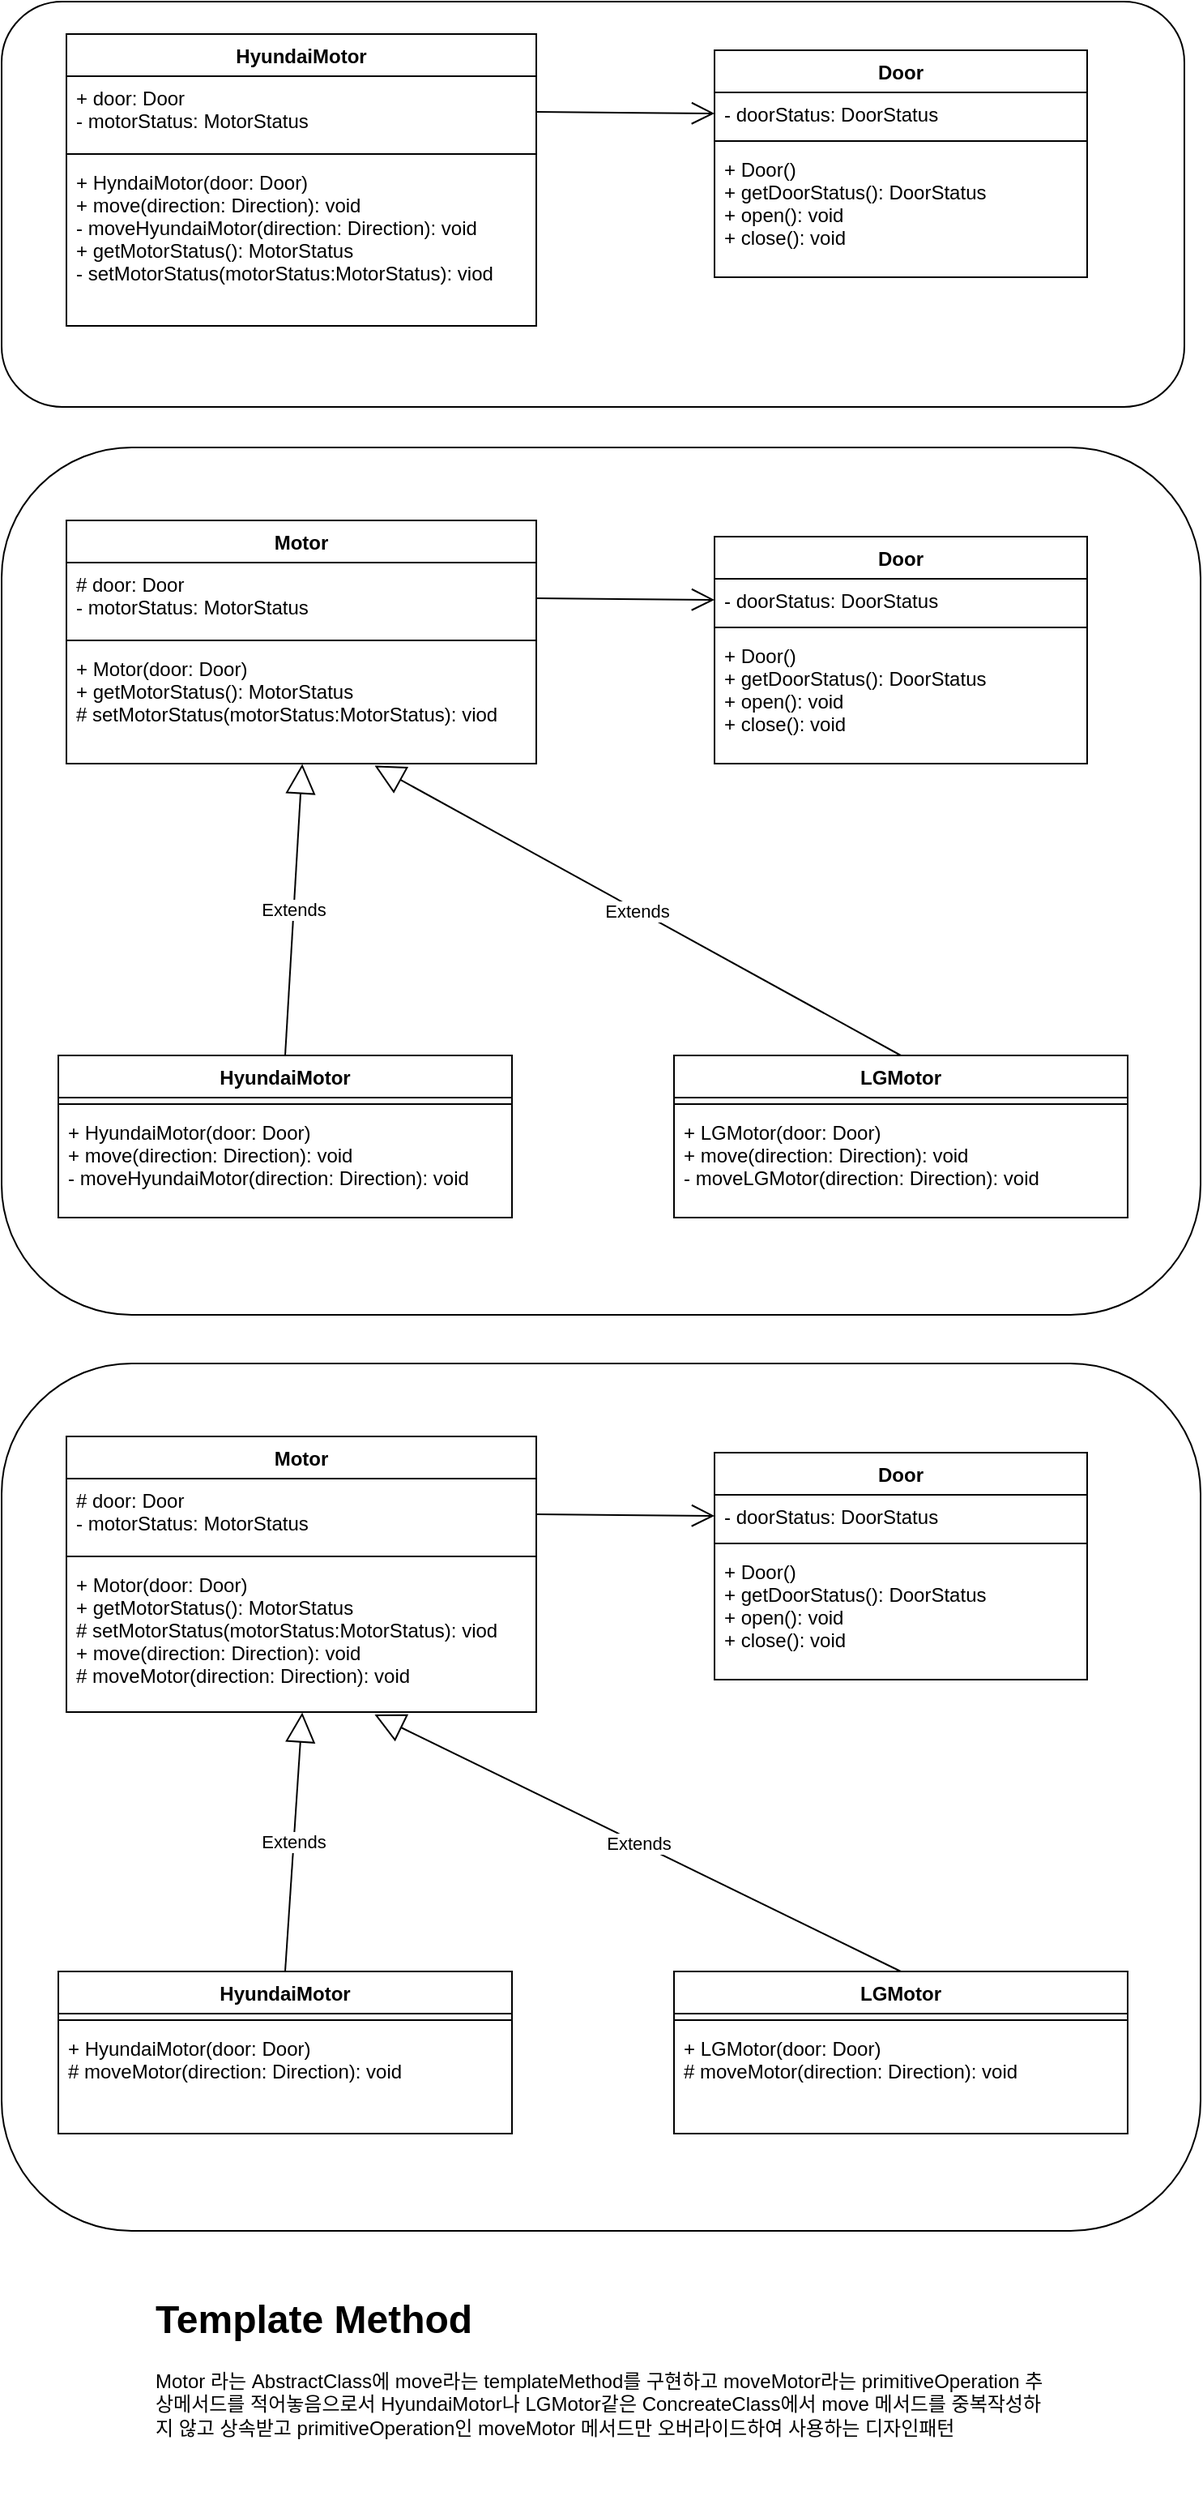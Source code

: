 <mxfile version="14.1.8" type="device"><diagram id="C5RBs43oDa-KdzZeNtuy" name="Page-1"><mxGraphModel dx="830" dy="994" grid="1" gridSize="10" guides="1" tooltips="1" connect="1" arrows="1" fold="1" page="1" pageScale="1" pageWidth="827" pageHeight="1169" math="0" shadow="0"><root><mxCell id="WIyWlLk6GJQsqaUBKTNV-0"/><mxCell id="WIyWlLk6GJQsqaUBKTNV-1" parent="WIyWlLk6GJQsqaUBKTNV-0"/><mxCell id="OOVNHXYWAsYpW_ImbFrV-38" value="" style="rounded=1;whiteSpace=wrap;html=1;" vertex="1" parent="WIyWlLk6GJQsqaUBKTNV-1"><mxGeometry x="20" y="305" width="740" height="535" as="geometry"/></mxCell><mxCell id="OOVNHXYWAsYpW_ImbFrV-37" value="" style="rounded=1;whiteSpace=wrap;html=1;" vertex="1" parent="WIyWlLk6GJQsqaUBKTNV-1"><mxGeometry x="20" y="30" width="730" height="250" as="geometry"/></mxCell><mxCell id="OOVNHXYWAsYpW_ImbFrV-8" value="HyundaiMotor" style="swimlane;fontStyle=1;align=center;verticalAlign=top;childLayout=stackLayout;horizontal=1;startSize=26;horizontalStack=0;resizeParent=1;resizeParentMax=0;resizeLast=0;collapsible=1;marginBottom=0;" vertex="1" parent="WIyWlLk6GJQsqaUBKTNV-1"><mxGeometry x="60" y="50" width="290" height="180" as="geometry"/></mxCell><mxCell id="OOVNHXYWAsYpW_ImbFrV-9" value="+ door: Door&#10;- motorStatus: MotorStatus" style="text;strokeColor=none;fillColor=none;align=left;verticalAlign=top;spacingLeft=4;spacingRight=4;overflow=hidden;rotatable=0;points=[[0,0.5],[1,0.5]];portConstraint=eastwest;" vertex="1" parent="OOVNHXYWAsYpW_ImbFrV-8"><mxGeometry y="26" width="290" height="44" as="geometry"/></mxCell><mxCell id="OOVNHXYWAsYpW_ImbFrV-10" value="" style="line;strokeWidth=1;fillColor=none;align=left;verticalAlign=middle;spacingTop=-1;spacingLeft=3;spacingRight=3;rotatable=0;labelPosition=right;points=[];portConstraint=eastwest;" vertex="1" parent="OOVNHXYWAsYpW_ImbFrV-8"><mxGeometry y="70" width="290" height="8" as="geometry"/></mxCell><mxCell id="OOVNHXYWAsYpW_ImbFrV-11" value="+ HyndaiMotor(door: Door)&#10;+ move(direction: Direction): void&#10;- moveHyundaiMotor(direction: Direction): void&#10;+ getMotorStatus(): MotorStatus&#10;- setMotorStatus(motorStatus:MotorStatus): viod" style="text;strokeColor=none;fillColor=none;align=left;verticalAlign=top;spacingLeft=4;spacingRight=4;overflow=hidden;rotatable=0;points=[[0,0.5],[1,0.5]];portConstraint=eastwest;" vertex="1" parent="OOVNHXYWAsYpW_ImbFrV-8"><mxGeometry y="78" width="290" height="102" as="geometry"/></mxCell><mxCell id="OOVNHXYWAsYpW_ImbFrV-12" value="Door" style="swimlane;fontStyle=1;align=center;verticalAlign=top;childLayout=stackLayout;horizontal=1;startSize=26;horizontalStack=0;resizeParent=1;resizeParentMax=0;resizeLast=0;collapsible=1;marginBottom=0;" vertex="1" parent="WIyWlLk6GJQsqaUBKTNV-1"><mxGeometry x="460" y="60" width="230" height="140" as="geometry"/></mxCell><mxCell id="OOVNHXYWAsYpW_ImbFrV-13" value="- doorStatus: DoorStatus" style="text;strokeColor=none;fillColor=none;align=left;verticalAlign=top;spacingLeft=4;spacingRight=4;overflow=hidden;rotatable=0;points=[[0,0.5],[1,0.5]];portConstraint=eastwest;" vertex="1" parent="OOVNHXYWAsYpW_ImbFrV-12"><mxGeometry y="26" width="230" height="26" as="geometry"/></mxCell><mxCell id="OOVNHXYWAsYpW_ImbFrV-14" value="" style="line;strokeWidth=1;fillColor=none;align=left;verticalAlign=middle;spacingTop=-1;spacingLeft=3;spacingRight=3;rotatable=0;labelPosition=right;points=[];portConstraint=eastwest;" vertex="1" parent="OOVNHXYWAsYpW_ImbFrV-12"><mxGeometry y="52" width="230" height="8" as="geometry"/></mxCell><mxCell id="OOVNHXYWAsYpW_ImbFrV-15" value="+ Door()&#10;+ getDoorStatus(): DoorStatus&#10;+ open(): void&#10;+ close(): void" style="text;strokeColor=none;fillColor=none;align=left;verticalAlign=top;spacingLeft=4;spacingRight=4;overflow=hidden;rotatable=0;points=[[0,0.5],[1,0.5]];portConstraint=eastwest;" vertex="1" parent="OOVNHXYWAsYpW_ImbFrV-12"><mxGeometry y="60" width="230" height="80" as="geometry"/></mxCell><mxCell id="OOVNHXYWAsYpW_ImbFrV-16" value="" style="endArrow=open;endFill=1;endSize=12;html=1;exitX=1;exitY=0.5;exitDx=0;exitDy=0;entryX=0;entryY=0.5;entryDx=0;entryDy=0;" edge="1" parent="WIyWlLk6GJQsqaUBKTNV-1" source="OOVNHXYWAsYpW_ImbFrV-9" target="OOVNHXYWAsYpW_ImbFrV-13"><mxGeometry width="160" relative="1" as="geometry"><mxPoint x="290" y="190" as="sourcePoint"/><mxPoint x="450" y="190" as="targetPoint"/></mxGeometry></mxCell><mxCell id="OOVNHXYWAsYpW_ImbFrV-17" value="Motor" style="swimlane;fontStyle=1;align=center;verticalAlign=top;childLayout=stackLayout;horizontal=1;startSize=26;horizontalStack=0;resizeParent=1;resizeParentMax=0;resizeLast=0;collapsible=1;marginBottom=0;" vertex="1" parent="WIyWlLk6GJQsqaUBKTNV-1"><mxGeometry x="60" y="350" width="290" height="150" as="geometry"/></mxCell><mxCell id="OOVNHXYWAsYpW_ImbFrV-18" value="# door: Door&#10;- motorStatus: MotorStatus" style="text;strokeColor=none;fillColor=none;align=left;verticalAlign=top;spacingLeft=4;spacingRight=4;overflow=hidden;rotatable=0;points=[[0,0.5],[1,0.5]];portConstraint=eastwest;" vertex="1" parent="OOVNHXYWAsYpW_ImbFrV-17"><mxGeometry y="26" width="290" height="44" as="geometry"/></mxCell><mxCell id="OOVNHXYWAsYpW_ImbFrV-19" value="" style="line;strokeWidth=1;fillColor=none;align=left;verticalAlign=middle;spacingTop=-1;spacingLeft=3;spacingRight=3;rotatable=0;labelPosition=right;points=[];portConstraint=eastwest;" vertex="1" parent="OOVNHXYWAsYpW_ImbFrV-17"><mxGeometry y="70" width="290" height="8" as="geometry"/></mxCell><mxCell id="OOVNHXYWAsYpW_ImbFrV-20" value="+ Motor(door: Door)&#10;+ getMotorStatus(): MotorStatus&#10;# setMotorStatus(motorStatus:MotorStatus): viod" style="text;strokeColor=none;fillColor=none;align=left;verticalAlign=top;spacingLeft=4;spacingRight=4;overflow=hidden;rotatable=0;points=[[0,0.5],[1,0.5]];portConstraint=eastwest;" vertex="1" parent="OOVNHXYWAsYpW_ImbFrV-17"><mxGeometry y="78" width="290" height="72" as="geometry"/></mxCell><mxCell id="OOVNHXYWAsYpW_ImbFrV-21" value="Door" style="swimlane;fontStyle=1;align=center;verticalAlign=top;childLayout=stackLayout;horizontal=1;startSize=26;horizontalStack=0;resizeParent=1;resizeParentMax=0;resizeLast=0;collapsible=1;marginBottom=0;" vertex="1" parent="WIyWlLk6GJQsqaUBKTNV-1"><mxGeometry x="460" y="360" width="230" height="140" as="geometry"/></mxCell><mxCell id="OOVNHXYWAsYpW_ImbFrV-22" value="- doorStatus: DoorStatus" style="text;strokeColor=none;fillColor=none;align=left;verticalAlign=top;spacingLeft=4;spacingRight=4;overflow=hidden;rotatable=0;points=[[0,0.5],[1,0.5]];portConstraint=eastwest;" vertex="1" parent="OOVNHXYWAsYpW_ImbFrV-21"><mxGeometry y="26" width="230" height="26" as="geometry"/></mxCell><mxCell id="OOVNHXYWAsYpW_ImbFrV-23" value="" style="line;strokeWidth=1;fillColor=none;align=left;verticalAlign=middle;spacingTop=-1;spacingLeft=3;spacingRight=3;rotatable=0;labelPosition=right;points=[];portConstraint=eastwest;" vertex="1" parent="OOVNHXYWAsYpW_ImbFrV-21"><mxGeometry y="52" width="230" height="8" as="geometry"/></mxCell><mxCell id="OOVNHXYWAsYpW_ImbFrV-24" value="+ Door()&#10;+ getDoorStatus(): DoorStatus&#10;+ open(): void&#10;+ close(): void" style="text;strokeColor=none;fillColor=none;align=left;verticalAlign=top;spacingLeft=4;spacingRight=4;overflow=hidden;rotatable=0;points=[[0,0.5],[1,0.5]];portConstraint=eastwest;" vertex="1" parent="OOVNHXYWAsYpW_ImbFrV-21"><mxGeometry y="60" width="230" height="80" as="geometry"/></mxCell><mxCell id="OOVNHXYWAsYpW_ImbFrV-25" value="" style="endArrow=open;endFill=1;endSize=12;html=1;exitX=1;exitY=0.5;exitDx=0;exitDy=0;entryX=0;entryY=0.5;entryDx=0;entryDy=0;" edge="1" parent="WIyWlLk6GJQsqaUBKTNV-1" source="OOVNHXYWAsYpW_ImbFrV-18" target="OOVNHXYWAsYpW_ImbFrV-22"><mxGeometry width="160" relative="1" as="geometry"><mxPoint x="290" y="490" as="sourcePoint"/><mxPoint x="450" y="490" as="targetPoint"/></mxGeometry></mxCell><mxCell id="OOVNHXYWAsYpW_ImbFrV-26" value="HyundaiMotor" style="swimlane;fontStyle=1;align=center;verticalAlign=top;childLayout=stackLayout;horizontal=1;startSize=26;horizontalStack=0;resizeParent=1;resizeParentMax=0;resizeLast=0;collapsible=1;marginBottom=0;" vertex="1" parent="WIyWlLk6GJQsqaUBKTNV-1"><mxGeometry x="55" y="680" width="280" height="100" as="geometry"/></mxCell><mxCell id="OOVNHXYWAsYpW_ImbFrV-28" value="" style="line;strokeWidth=1;fillColor=none;align=left;verticalAlign=middle;spacingTop=-1;spacingLeft=3;spacingRight=3;rotatable=0;labelPosition=right;points=[];portConstraint=eastwest;" vertex="1" parent="OOVNHXYWAsYpW_ImbFrV-26"><mxGeometry y="26" width="280" height="8" as="geometry"/></mxCell><mxCell id="OOVNHXYWAsYpW_ImbFrV-29" value="+ HyundaiMotor(door: Door)&#10;+ move(direction: Direction): void&#10;- moveHyundaiMotor(direction: Direction): void" style="text;strokeColor=none;fillColor=none;align=left;verticalAlign=top;spacingLeft=4;spacingRight=4;overflow=hidden;rotatable=0;points=[[0,0.5],[1,0.5]];portConstraint=eastwest;" vertex="1" parent="OOVNHXYWAsYpW_ImbFrV-26"><mxGeometry y="34" width="280" height="66" as="geometry"/></mxCell><mxCell id="OOVNHXYWAsYpW_ImbFrV-30" value="LGMotor" style="swimlane;fontStyle=1;align=center;verticalAlign=top;childLayout=stackLayout;horizontal=1;startSize=26;horizontalStack=0;resizeParent=1;resizeParentMax=0;resizeLast=0;collapsible=1;marginBottom=0;" vertex="1" parent="WIyWlLk6GJQsqaUBKTNV-1"><mxGeometry x="435" y="680" width="280" height="100" as="geometry"/></mxCell><mxCell id="OOVNHXYWAsYpW_ImbFrV-31" value="" style="line;strokeWidth=1;fillColor=none;align=left;verticalAlign=middle;spacingTop=-1;spacingLeft=3;spacingRight=3;rotatable=0;labelPosition=right;points=[];portConstraint=eastwest;" vertex="1" parent="OOVNHXYWAsYpW_ImbFrV-30"><mxGeometry y="26" width="280" height="8" as="geometry"/></mxCell><mxCell id="OOVNHXYWAsYpW_ImbFrV-32" value="+ LGMotor(door: Door)&#10;+ move(direction: Direction): void&#10;- moveLGMotor(direction: Direction): void" style="text;strokeColor=none;fillColor=none;align=left;verticalAlign=top;spacingLeft=4;spacingRight=4;overflow=hidden;rotatable=0;points=[[0,0.5],[1,0.5]];portConstraint=eastwest;" vertex="1" parent="OOVNHXYWAsYpW_ImbFrV-30"><mxGeometry y="34" width="280" height="66" as="geometry"/></mxCell><mxCell id="OOVNHXYWAsYpW_ImbFrV-33" value="Extends" style="endArrow=block;endSize=16;endFill=0;html=1;exitX=0.5;exitY=0;exitDx=0;exitDy=0;entryX=0.502;entryY=1.003;entryDx=0;entryDy=0;entryPerimeter=0;" edge="1" parent="WIyWlLk6GJQsqaUBKTNV-1" source="OOVNHXYWAsYpW_ImbFrV-26" target="OOVNHXYWAsYpW_ImbFrV-20"><mxGeometry width="160" relative="1" as="geometry"><mxPoint x="310" y="290" as="sourcePoint"/><mxPoint x="470" y="290" as="targetPoint"/></mxGeometry></mxCell><mxCell id="OOVNHXYWAsYpW_ImbFrV-35" value="Extends" style="endArrow=block;endSize=16;endFill=0;html=1;exitX=0.5;exitY=0;exitDx=0;exitDy=0;entryX=0.656;entryY=1.017;entryDx=0;entryDy=0;entryPerimeter=0;" edge="1" parent="WIyWlLk6GJQsqaUBKTNV-1" source="OOVNHXYWAsYpW_ImbFrV-30" target="OOVNHXYWAsYpW_ImbFrV-20"><mxGeometry width="160" relative="1" as="geometry"><mxPoint x="310" y="290" as="sourcePoint"/><mxPoint x="470" y="290" as="targetPoint"/></mxGeometry></mxCell><mxCell id="OOVNHXYWAsYpW_ImbFrV-39" value="" style="rounded=1;whiteSpace=wrap;html=1;" vertex="1" parent="WIyWlLk6GJQsqaUBKTNV-1"><mxGeometry x="20" y="870" width="740" height="535" as="geometry"/></mxCell><mxCell id="OOVNHXYWAsYpW_ImbFrV-40" value="Motor" style="swimlane;fontStyle=1;align=center;verticalAlign=top;childLayout=stackLayout;horizontal=1;startSize=26;horizontalStack=0;resizeParent=1;resizeParentMax=0;resizeLast=0;collapsible=1;marginBottom=0;" vertex="1" parent="WIyWlLk6GJQsqaUBKTNV-1"><mxGeometry x="60" y="915" width="290" height="170" as="geometry"/></mxCell><mxCell id="OOVNHXYWAsYpW_ImbFrV-41" value="# door: Door&#10;- motorStatus: MotorStatus" style="text;strokeColor=none;fillColor=none;align=left;verticalAlign=top;spacingLeft=4;spacingRight=4;overflow=hidden;rotatable=0;points=[[0,0.5],[1,0.5]];portConstraint=eastwest;" vertex="1" parent="OOVNHXYWAsYpW_ImbFrV-40"><mxGeometry y="26" width="290" height="44" as="geometry"/></mxCell><mxCell id="OOVNHXYWAsYpW_ImbFrV-42" value="" style="line;strokeWidth=1;fillColor=none;align=left;verticalAlign=middle;spacingTop=-1;spacingLeft=3;spacingRight=3;rotatable=0;labelPosition=right;points=[];portConstraint=eastwest;" vertex="1" parent="OOVNHXYWAsYpW_ImbFrV-40"><mxGeometry y="70" width="290" height="8" as="geometry"/></mxCell><mxCell id="OOVNHXYWAsYpW_ImbFrV-43" value="+ Motor(door: Door)&#10;+ getMotorStatus(): MotorStatus&#10;# setMotorStatus(motorStatus:MotorStatus): viod&#10;+ move(direction: Direction): void&#10;# moveMotor(direction: Direction): void" style="text;strokeColor=none;fillColor=none;align=left;verticalAlign=top;spacingLeft=4;spacingRight=4;overflow=hidden;rotatable=0;points=[[0,0.5],[1,0.5]];portConstraint=eastwest;" vertex="1" parent="OOVNHXYWAsYpW_ImbFrV-40"><mxGeometry y="78" width="290" height="92" as="geometry"/></mxCell><mxCell id="OOVNHXYWAsYpW_ImbFrV-44" value="Door" style="swimlane;fontStyle=1;align=center;verticalAlign=top;childLayout=stackLayout;horizontal=1;startSize=26;horizontalStack=0;resizeParent=1;resizeParentMax=0;resizeLast=0;collapsible=1;marginBottom=0;" vertex="1" parent="WIyWlLk6GJQsqaUBKTNV-1"><mxGeometry x="460" y="925" width="230" height="140" as="geometry"/></mxCell><mxCell id="OOVNHXYWAsYpW_ImbFrV-45" value="- doorStatus: DoorStatus" style="text;strokeColor=none;fillColor=none;align=left;verticalAlign=top;spacingLeft=4;spacingRight=4;overflow=hidden;rotatable=0;points=[[0,0.5],[1,0.5]];portConstraint=eastwest;" vertex="1" parent="OOVNHXYWAsYpW_ImbFrV-44"><mxGeometry y="26" width="230" height="26" as="geometry"/></mxCell><mxCell id="OOVNHXYWAsYpW_ImbFrV-46" value="" style="line;strokeWidth=1;fillColor=none;align=left;verticalAlign=middle;spacingTop=-1;spacingLeft=3;spacingRight=3;rotatable=0;labelPosition=right;points=[];portConstraint=eastwest;" vertex="1" parent="OOVNHXYWAsYpW_ImbFrV-44"><mxGeometry y="52" width="230" height="8" as="geometry"/></mxCell><mxCell id="OOVNHXYWAsYpW_ImbFrV-47" value="+ Door()&#10;+ getDoorStatus(): DoorStatus&#10;+ open(): void&#10;+ close(): void" style="text;strokeColor=none;fillColor=none;align=left;verticalAlign=top;spacingLeft=4;spacingRight=4;overflow=hidden;rotatable=0;points=[[0,0.5],[1,0.5]];portConstraint=eastwest;" vertex="1" parent="OOVNHXYWAsYpW_ImbFrV-44"><mxGeometry y="60" width="230" height="80" as="geometry"/></mxCell><mxCell id="OOVNHXYWAsYpW_ImbFrV-48" value="" style="endArrow=open;endFill=1;endSize=12;html=1;exitX=1;exitY=0.5;exitDx=0;exitDy=0;entryX=0;entryY=0.5;entryDx=0;entryDy=0;" edge="1" parent="WIyWlLk6GJQsqaUBKTNV-1" source="OOVNHXYWAsYpW_ImbFrV-41" target="OOVNHXYWAsYpW_ImbFrV-45"><mxGeometry width="160" relative="1" as="geometry"><mxPoint x="290" y="1055" as="sourcePoint"/><mxPoint x="450" y="1055" as="targetPoint"/></mxGeometry></mxCell><mxCell id="OOVNHXYWAsYpW_ImbFrV-49" value="HyundaiMotor" style="swimlane;fontStyle=1;align=center;verticalAlign=top;childLayout=stackLayout;horizontal=1;startSize=26;horizontalStack=0;resizeParent=1;resizeParentMax=0;resizeLast=0;collapsible=1;marginBottom=0;" vertex="1" parent="WIyWlLk6GJQsqaUBKTNV-1"><mxGeometry x="55" y="1245" width="280" height="100" as="geometry"/></mxCell><mxCell id="OOVNHXYWAsYpW_ImbFrV-50" value="" style="line;strokeWidth=1;fillColor=none;align=left;verticalAlign=middle;spacingTop=-1;spacingLeft=3;spacingRight=3;rotatable=0;labelPosition=right;points=[];portConstraint=eastwest;" vertex="1" parent="OOVNHXYWAsYpW_ImbFrV-49"><mxGeometry y="26" width="280" height="8" as="geometry"/></mxCell><mxCell id="OOVNHXYWAsYpW_ImbFrV-51" value="+ HyundaiMotor(door: Door)&#10;# moveMotor(direction: Direction): void" style="text;strokeColor=none;fillColor=none;align=left;verticalAlign=top;spacingLeft=4;spacingRight=4;overflow=hidden;rotatable=0;points=[[0,0.5],[1,0.5]];portConstraint=eastwest;" vertex="1" parent="OOVNHXYWAsYpW_ImbFrV-49"><mxGeometry y="34" width="280" height="66" as="geometry"/></mxCell><mxCell id="OOVNHXYWAsYpW_ImbFrV-52" value="LGMotor" style="swimlane;fontStyle=1;align=center;verticalAlign=top;childLayout=stackLayout;horizontal=1;startSize=26;horizontalStack=0;resizeParent=1;resizeParentMax=0;resizeLast=0;collapsible=1;marginBottom=0;" vertex="1" parent="WIyWlLk6GJQsqaUBKTNV-1"><mxGeometry x="435" y="1245" width="280" height="100" as="geometry"/></mxCell><mxCell id="OOVNHXYWAsYpW_ImbFrV-53" value="" style="line;strokeWidth=1;fillColor=none;align=left;verticalAlign=middle;spacingTop=-1;spacingLeft=3;spacingRight=3;rotatable=0;labelPosition=right;points=[];portConstraint=eastwest;" vertex="1" parent="OOVNHXYWAsYpW_ImbFrV-52"><mxGeometry y="26" width="280" height="8" as="geometry"/></mxCell><mxCell id="OOVNHXYWAsYpW_ImbFrV-54" value="+ LGMotor(door: Door)&#10;# moveMotor(direction: Direction): void" style="text;strokeColor=none;fillColor=none;align=left;verticalAlign=top;spacingLeft=4;spacingRight=4;overflow=hidden;rotatable=0;points=[[0,0.5],[1,0.5]];portConstraint=eastwest;" vertex="1" parent="OOVNHXYWAsYpW_ImbFrV-52"><mxGeometry y="34" width="280" height="66" as="geometry"/></mxCell><mxCell id="OOVNHXYWAsYpW_ImbFrV-55" value="Extends" style="endArrow=block;endSize=16;endFill=0;html=1;exitX=0.5;exitY=0;exitDx=0;exitDy=0;entryX=0.502;entryY=1.003;entryDx=0;entryDy=0;entryPerimeter=0;" edge="1" parent="WIyWlLk6GJQsqaUBKTNV-1" source="OOVNHXYWAsYpW_ImbFrV-49" target="OOVNHXYWAsYpW_ImbFrV-43"><mxGeometry width="160" relative="1" as="geometry"><mxPoint x="310" y="855" as="sourcePoint"/><mxPoint x="470" y="855" as="targetPoint"/></mxGeometry></mxCell><mxCell id="OOVNHXYWAsYpW_ImbFrV-56" value="Extends" style="endArrow=block;endSize=16;endFill=0;html=1;exitX=0.5;exitY=0;exitDx=0;exitDy=0;entryX=0.656;entryY=1.017;entryDx=0;entryDy=0;entryPerimeter=0;" edge="1" parent="WIyWlLk6GJQsqaUBKTNV-1" source="OOVNHXYWAsYpW_ImbFrV-52" target="OOVNHXYWAsYpW_ImbFrV-43"><mxGeometry width="160" relative="1" as="geometry"><mxPoint x="310" y="855" as="sourcePoint"/><mxPoint x="470" y="855" as="targetPoint"/></mxGeometry></mxCell><mxCell id="OOVNHXYWAsYpW_ImbFrV-58" value="&lt;h1&gt;Template Method&lt;/h1&gt;&lt;p&gt;Motor 라는 AbstractClass에 move라는 templateMethod를 구현하고 moveMotor라는 primitiveOperation 추상메서드를 적어놓음으로서 HyundaiMotor나 LGMotor같은 ConcreateClass에서 move 메서드를 중복작성하지 않고 상속받고 primitiveOperation인 moveMotor 메서드만 오버라이드하여 사용하는 디자인패턴&lt;/p&gt;" style="text;html=1;strokeColor=none;fillColor=none;spacing=5;spacingTop=-20;whiteSpace=wrap;overflow=hidden;rounded=0;strokeWidth=1;" vertex="1" parent="WIyWlLk6GJQsqaUBKTNV-1"><mxGeometry x="110" y="1440" width="560" height="130" as="geometry"/></mxCell></root></mxGraphModel></diagram></mxfile>